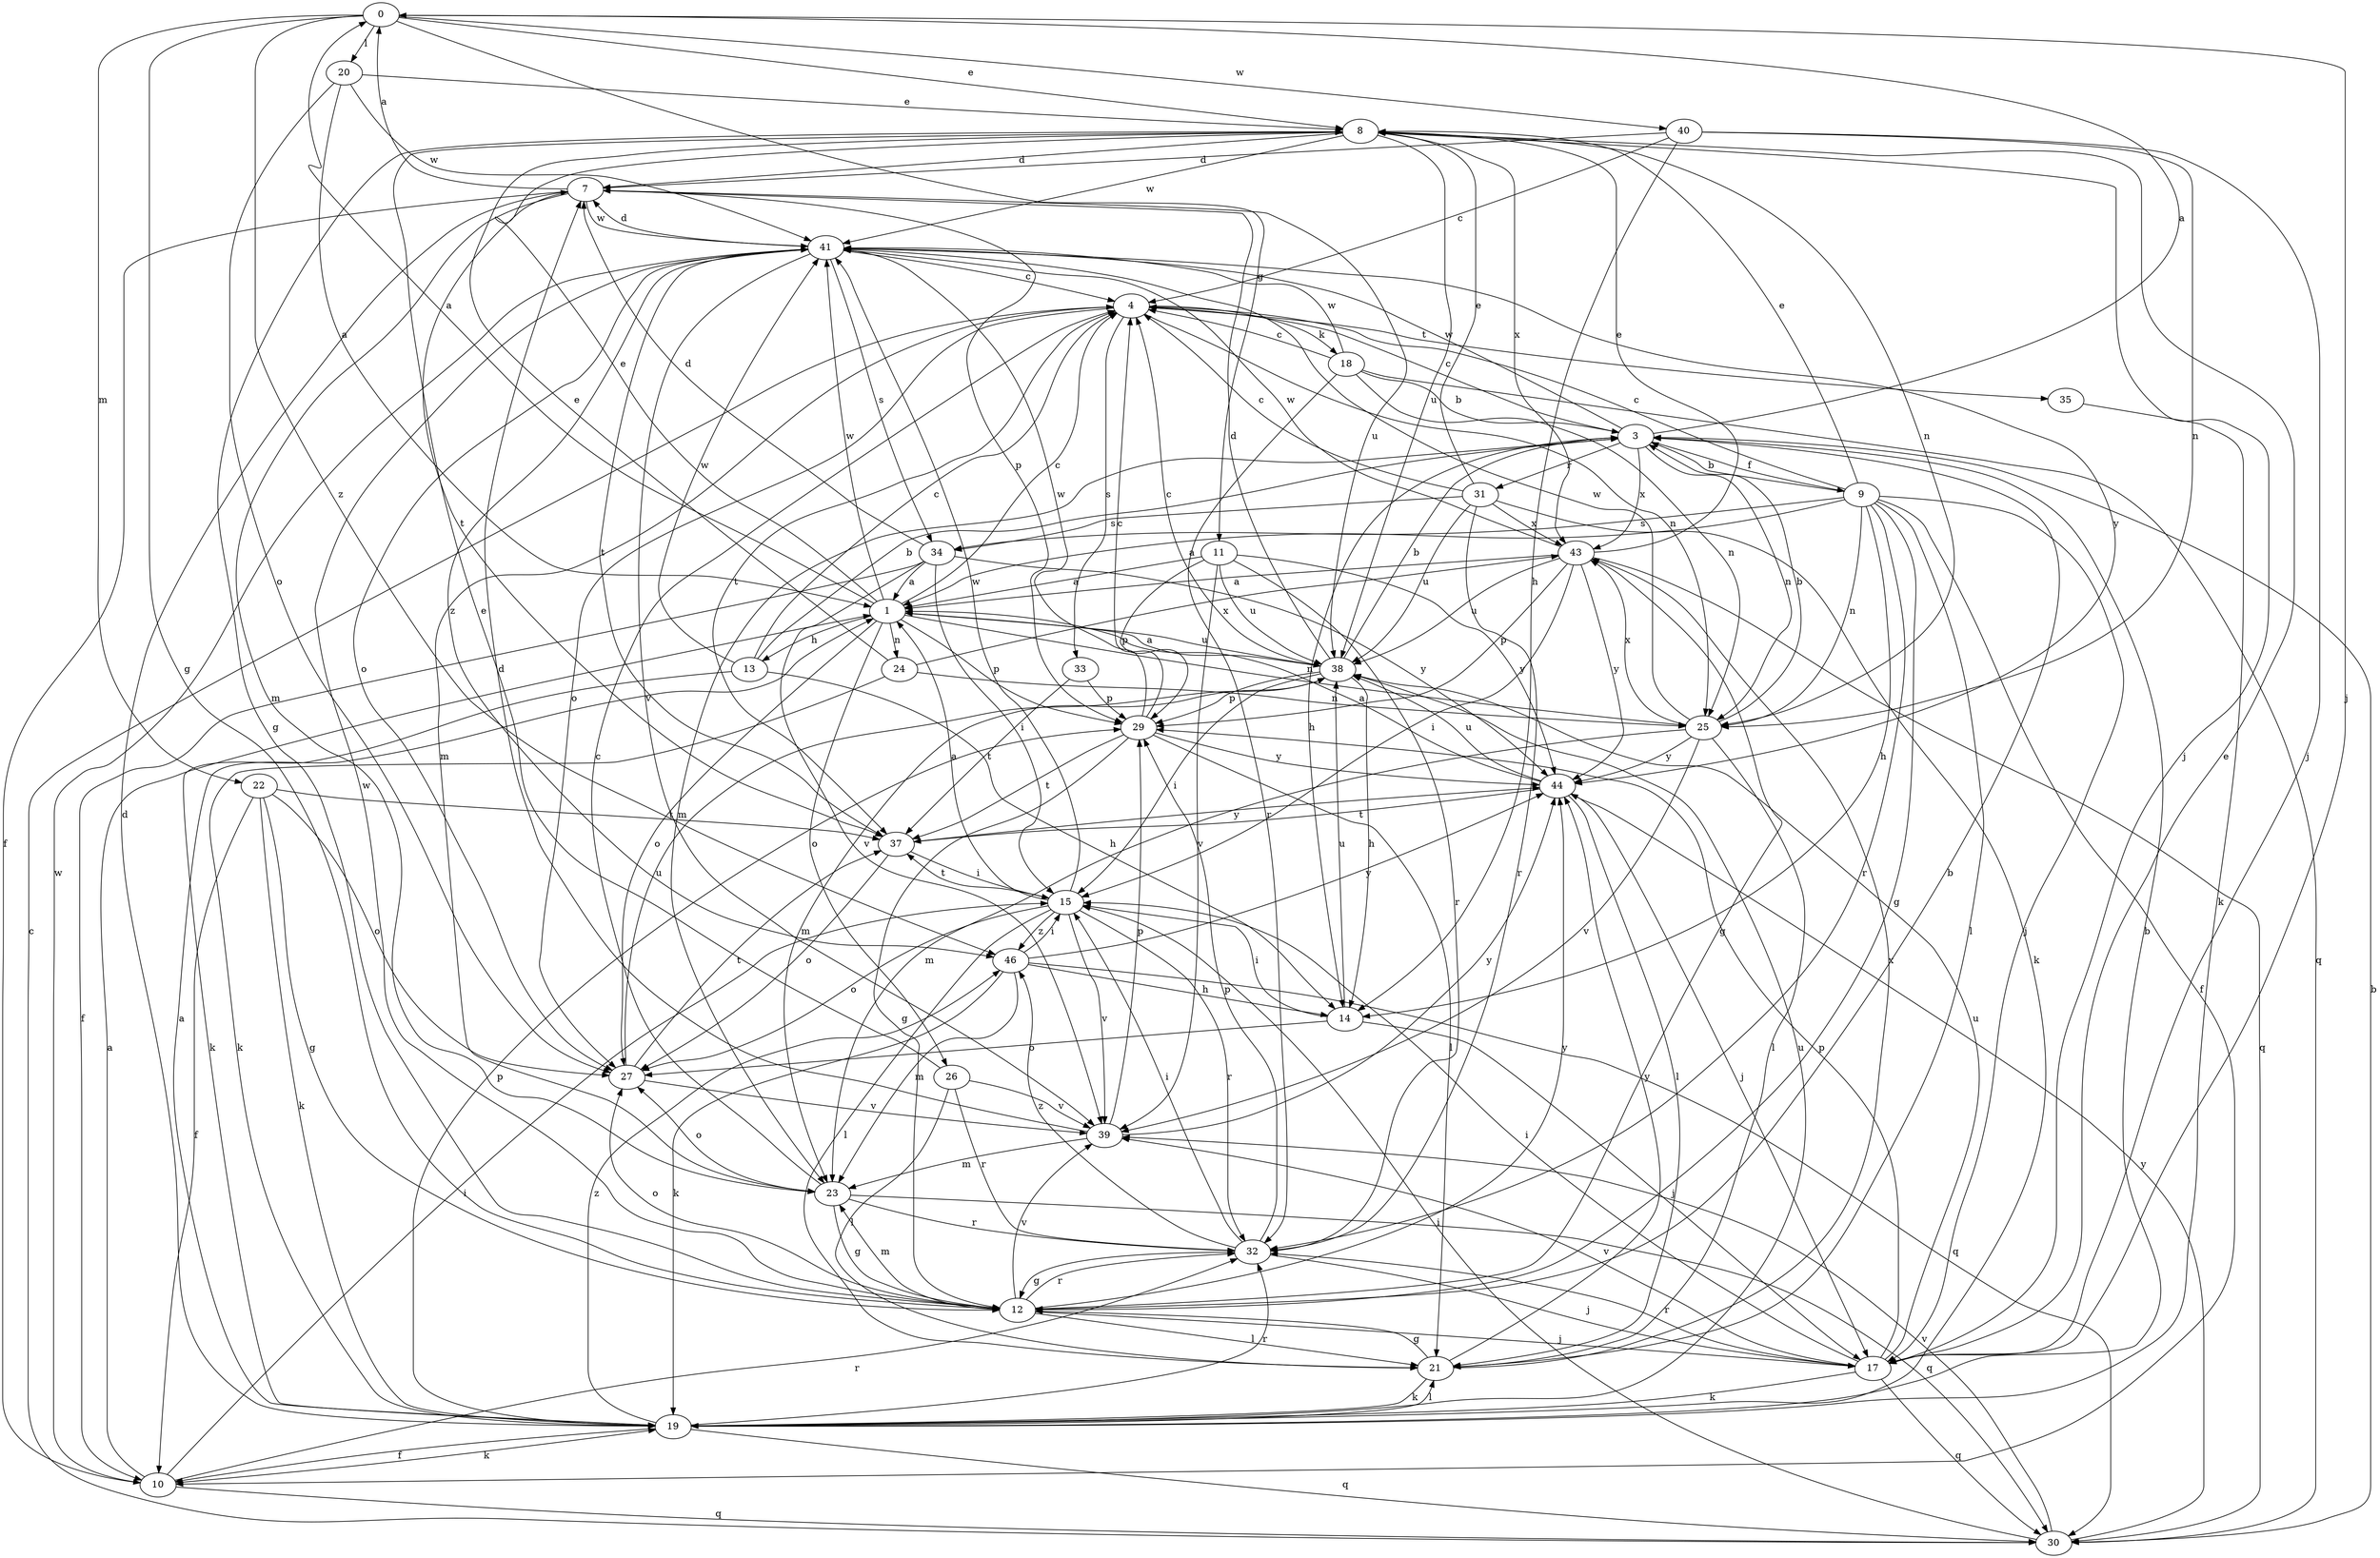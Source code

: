 strict digraph  {
0;
1;
3;
4;
7;
8;
9;
10;
11;
12;
13;
14;
15;
17;
18;
19;
20;
21;
22;
23;
24;
25;
26;
27;
29;
30;
31;
32;
33;
34;
35;
37;
38;
39;
40;
41;
43;
44;
46;
0 -> 8  [label=e];
0 -> 11  [label=g];
0 -> 12  [label=g];
0 -> 17  [label=j];
0 -> 20  [label=l];
0 -> 22  [label=m];
0 -> 40  [label=w];
0 -> 46  [label=z];
1 -> 0  [label=a];
1 -> 4  [label=c];
1 -> 8  [label=e];
1 -> 13  [label=h];
1 -> 24  [label=n];
1 -> 25  [label=n];
1 -> 26  [label=o];
1 -> 27  [label=o];
1 -> 29  [label=p];
1 -> 38  [label=u];
1 -> 41  [label=w];
3 -> 0  [label=a];
3 -> 4  [label=c];
3 -> 9  [label=f];
3 -> 14  [label=h];
3 -> 23  [label=m];
3 -> 25  [label=n];
3 -> 31  [label=r];
3 -> 41  [label=w];
3 -> 43  [label=x];
4 -> 18  [label=k];
4 -> 23  [label=m];
4 -> 25  [label=n];
4 -> 27  [label=o];
4 -> 33  [label=s];
4 -> 35  [label=t];
4 -> 37  [label=t];
7 -> 0  [label=a];
7 -> 10  [label=f];
7 -> 23  [label=m];
7 -> 29  [label=p];
7 -> 37  [label=t];
7 -> 38  [label=u];
7 -> 41  [label=w];
8 -> 7  [label=d];
8 -> 12  [label=g];
8 -> 17  [label=j];
8 -> 25  [label=n];
8 -> 38  [label=u];
8 -> 41  [label=w];
8 -> 43  [label=x];
9 -> 1  [label=a];
9 -> 3  [label=b];
9 -> 4  [label=c];
9 -> 8  [label=e];
9 -> 10  [label=f];
9 -> 12  [label=g];
9 -> 14  [label=h];
9 -> 17  [label=j];
9 -> 21  [label=l];
9 -> 25  [label=n];
9 -> 32  [label=r];
9 -> 34  [label=s];
10 -> 1  [label=a];
10 -> 15  [label=i];
10 -> 19  [label=k];
10 -> 30  [label=q];
10 -> 32  [label=r];
10 -> 41  [label=w];
11 -> 1  [label=a];
11 -> 29  [label=p];
11 -> 32  [label=r];
11 -> 38  [label=u];
11 -> 39  [label=v];
11 -> 44  [label=y];
12 -> 3  [label=b];
12 -> 17  [label=j];
12 -> 21  [label=l];
12 -> 23  [label=m];
12 -> 27  [label=o];
12 -> 32  [label=r];
12 -> 39  [label=v];
12 -> 41  [label=w];
12 -> 44  [label=y];
13 -> 3  [label=b];
13 -> 4  [label=c];
13 -> 14  [label=h];
13 -> 19  [label=k];
13 -> 41  [label=w];
14 -> 15  [label=i];
14 -> 17  [label=j];
14 -> 27  [label=o];
14 -> 38  [label=u];
15 -> 1  [label=a];
15 -> 21  [label=l];
15 -> 27  [label=o];
15 -> 32  [label=r];
15 -> 37  [label=t];
15 -> 39  [label=v];
15 -> 41  [label=w];
15 -> 46  [label=z];
17 -> 8  [label=e];
17 -> 15  [label=i];
17 -> 19  [label=k];
17 -> 29  [label=p];
17 -> 30  [label=q];
17 -> 32  [label=r];
17 -> 38  [label=u];
17 -> 39  [label=v];
18 -> 3  [label=b];
18 -> 4  [label=c];
18 -> 25  [label=n];
18 -> 30  [label=q];
18 -> 32  [label=r];
18 -> 41  [label=w];
19 -> 1  [label=a];
19 -> 3  [label=b];
19 -> 7  [label=d];
19 -> 10  [label=f];
19 -> 21  [label=l];
19 -> 29  [label=p];
19 -> 30  [label=q];
19 -> 32  [label=r];
19 -> 38  [label=u];
19 -> 46  [label=z];
20 -> 1  [label=a];
20 -> 8  [label=e];
20 -> 27  [label=o];
20 -> 41  [label=w];
21 -> 12  [label=g];
21 -> 19  [label=k];
21 -> 43  [label=x];
21 -> 44  [label=y];
22 -> 10  [label=f];
22 -> 12  [label=g];
22 -> 19  [label=k];
22 -> 27  [label=o];
22 -> 37  [label=t];
23 -> 4  [label=c];
23 -> 12  [label=g];
23 -> 27  [label=o];
23 -> 30  [label=q];
23 -> 32  [label=r];
24 -> 8  [label=e];
24 -> 19  [label=k];
24 -> 25  [label=n];
24 -> 43  [label=x];
25 -> 3  [label=b];
25 -> 21  [label=l];
25 -> 23  [label=m];
25 -> 39  [label=v];
25 -> 41  [label=w];
25 -> 43  [label=x];
25 -> 44  [label=y];
26 -> 8  [label=e];
26 -> 21  [label=l];
26 -> 32  [label=r];
26 -> 39  [label=v];
27 -> 37  [label=t];
27 -> 38  [label=u];
27 -> 39  [label=v];
29 -> 4  [label=c];
29 -> 12  [label=g];
29 -> 21  [label=l];
29 -> 37  [label=t];
29 -> 41  [label=w];
29 -> 44  [label=y];
30 -> 3  [label=b];
30 -> 4  [label=c];
30 -> 15  [label=i];
30 -> 39  [label=v];
30 -> 44  [label=y];
31 -> 4  [label=c];
31 -> 8  [label=e];
31 -> 19  [label=k];
31 -> 32  [label=r];
31 -> 34  [label=s];
31 -> 38  [label=u];
31 -> 43  [label=x];
32 -> 12  [label=g];
32 -> 15  [label=i];
32 -> 17  [label=j];
32 -> 29  [label=p];
32 -> 46  [label=z];
33 -> 29  [label=p];
33 -> 37  [label=t];
34 -> 1  [label=a];
34 -> 7  [label=d];
34 -> 10  [label=f];
34 -> 15  [label=i];
34 -> 39  [label=v];
34 -> 44  [label=y];
35 -> 19  [label=k];
37 -> 15  [label=i];
37 -> 27  [label=o];
37 -> 44  [label=y];
38 -> 1  [label=a];
38 -> 3  [label=b];
38 -> 4  [label=c];
38 -> 7  [label=d];
38 -> 14  [label=h];
38 -> 15  [label=i];
38 -> 23  [label=m];
38 -> 29  [label=p];
39 -> 7  [label=d];
39 -> 23  [label=m];
39 -> 29  [label=p];
39 -> 44  [label=y];
40 -> 4  [label=c];
40 -> 7  [label=d];
40 -> 14  [label=h];
40 -> 17  [label=j];
40 -> 25  [label=n];
41 -> 4  [label=c];
41 -> 7  [label=d];
41 -> 27  [label=o];
41 -> 34  [label=s];
41 -> 37  [label=t];
41 -> 39  [label=v];
41 -> 44  [label=y];
41 -> 46  [label=z];
43 -> 1  [label=a];
43 -> 8  [label=e];
43 -> 12  [label=g];
43 -> 15  [label=i];
43 -> 29  [label=p];
43 -> 30  [label=q];
43 -> 38  [label=u];
43 -> 41  [label=w];
43 -> 44  [label=y];
44 -> 1  [label=a];
44 -> 17  [label=j];
44 -> 21  [label=l];
44 -> 37  [label=t];
44 -> 38  [label=u];
46 -> 14  [label=h];
46 -> 15  [label=i];
46 -> 19  [label=k];
46 -> 23  [label=m];
46 -> 30  [label=q];
46 -> 44  [label=y];
}
